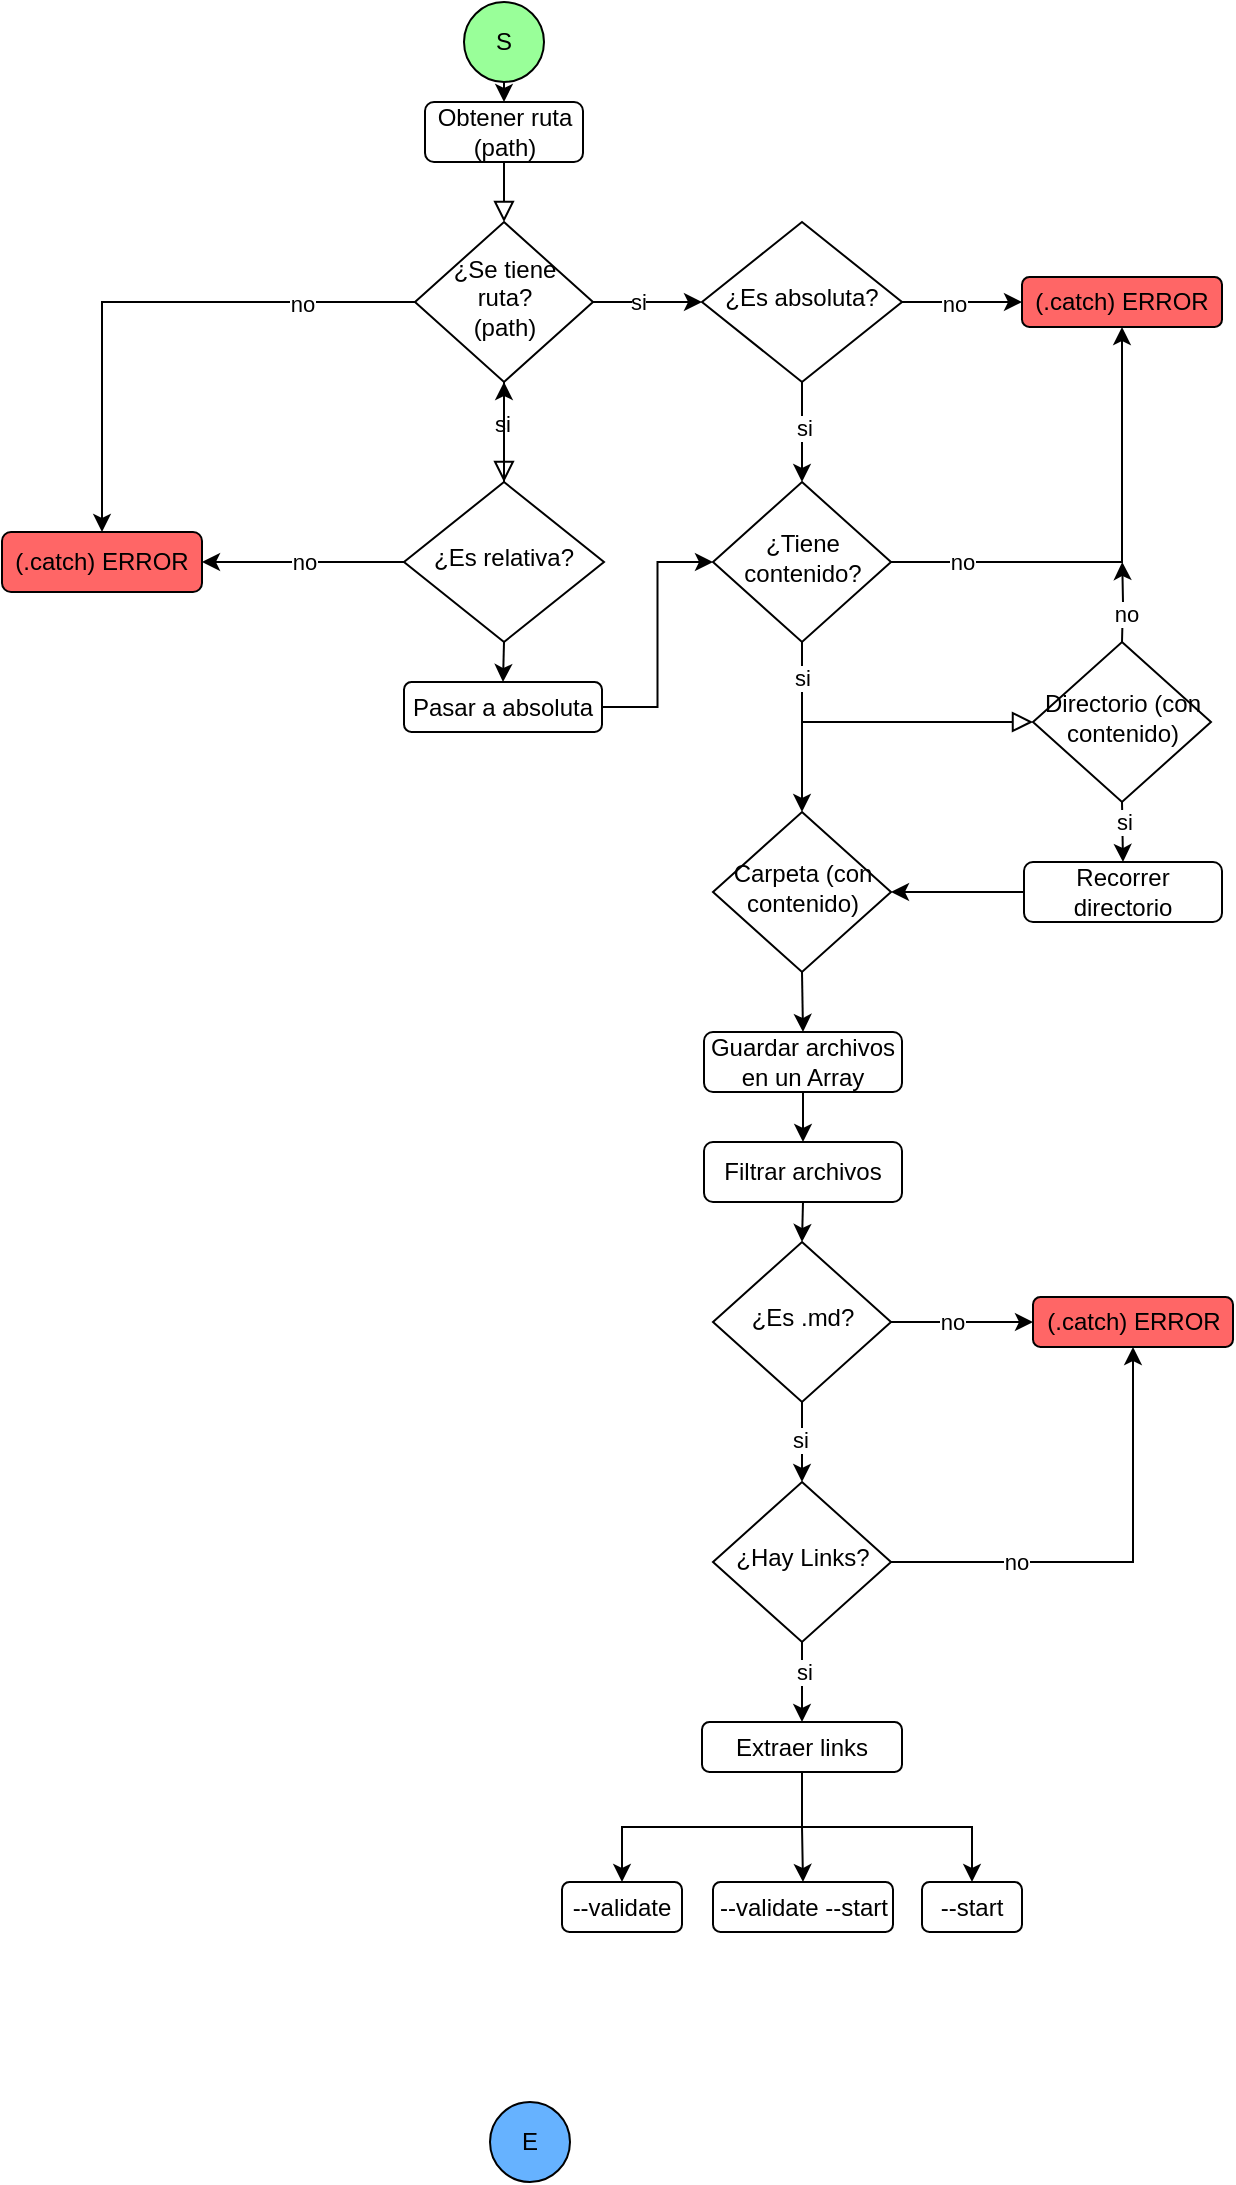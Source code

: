 <mxfile version="21.6.2" type="github">
  <diagram id="C5RBs43oDa-KdzZeNtuy" name="Page-1">
    <mxGraphModel dx="1973" dy="1093" grid="1" gridSize="10" guides="1" tooltips="1" connect="1" arrows="1" fold="1" page="1" pageScale="1" pageWidth="827" pageHeight="1169" math="0" shadow="0">
      <root>
        <mxCell id="WIyWlLk6GJQsqaUBKTNV-0" />
        <mxCell id="WIyWlLk6GJQsqaUBKTNV-1" parent="WIyWlLk6GJQsqaUBKTNV-0" />
        <mxCell id="WIyWlLk6GJQsqaUBKTNV-2" value="" style="rounded=0;html=1;jettySize=auto;orthogonalLoop=1;fontSize=11;endArrow=block;endFill=0;endSize=8;strokeWidth=1;shadow=0;labelBackgroundColor=none;edgeStyle=orthogonalEdgeStyle;" parent="WIyWlLk6GJQsqaUBKTNV-1" source="WIyWlLk6GJQsqaUBKTNV-3" target="WIyWlLk6GJQsqaUBKTNV-6" edge="1">
          <mxGeometry relative="1" as="geometry" />
        </mxCell>
        <mxCell id="WIyWlLk6GJQsqaUBKTNV-3" value="Obtener ruta&lt;br&gt;(path)" style="rounded=1;whiteSpace=wrap;html=1;fontSize=12;glass=0;strokeWidth=1;shadow=0;" parent="WIyWlLk6GJQsqaUBKTNV-1" vertex="1">
          <mxGeometry x="381.5" y="90" width="79" height="30" as="geometry" />
        </mxCell>
        <mxCell id="K4JYTw5yfTDGfKBI4vf8-60" style="edgeStyle=orthogonalEdgeStyle;rounded=0;orthogonalLoop=1;jettySize=auto;html=1;exitX=1;exitY=0.5;exitDx=0;exitDy=0;entryX=0;entryY=0.5;entryDx=0;entryDy=0;" edge="1" parent="WIyWlLk6GJQsqaUBKTNV-1" source="WIyWlLk6GJQsqaUBKTNV-6" target="WIyWlLk6GJQsqaUBKTNV-10">
          <mxGeometry relative="1" as="geometry" />
        </mxCell>
        <mxCell id="K4JYTw5yfTDGfKBI4vf8-61" value="si" style="edgeLabel;html=1;align=center;verticalAlign=middle;resizable=0;points=[];" vertex="1" connectable="0" parent="K4JYTw5yfTDGfKBI4vf8-60">
          <mxGeometry x="-0.19" relative="1" as="geometry">
            <mxPoint as="offset" />
          </mxGeometry>
        </mxCell>
        <mxCell id="K4JYTw5yfTDGfKBI4vf8-66" style="edgeStyle=orthogonalEdgeStyle;rounded=0;orthogonalLoop=1;jettySize=auto;html=1;exitX=0;exitY=0.5;exitDx=0;exitDy=0;entryX=0.5;entryY=0;entryDx=0;entryDy=0;" edge="1" parent="WIyWlLk6GJQsqaUBKTNV-1" source="WIyWlLk6GJQsqaUBKTNV-6" target="K4JYTw5yfTDGfKBI4vf8-57">
          <mxGeometry relative="1" as="geometry" />
        </mxCell>
        <mxCell id="K4JYTw5yfTDGfKBI4vf8-67" value="no" style="edgeLabel;html=1;align=center;verticalAlign=middle;resizable=0;points=[];" vertex="1" connectable="0" parent="K4JYTw5yfTDGfKBI4vf8-66">
          <mxGeometry x="-0.582" y="1" relative="1" as="geometry">
            <mxPoint as="offset" />
          </mxGeometry>
        </mxCell>
        <mxCell id="WIyWlLk6GJQsqaUBKTNV-6" value="¿Se tiene ruta?&lt;br&gt;(path)" style="rhombus;whiteSpace=wrap;html=1;shadow=0;fontFamily=Helvetica;fontSize=12;align=center;strokeWidth=1;spacing=6;spacingTop=-4;" parent="WIyWlLk6GJQsqaUBKTNV-1" vertex="1">
          <mxGeometry x="376.5" y="150" width="89" height="80" as="geometry" />
        </mxCell>
        <mxCell id="K4JYTw5yfTDGfKBI4vf8-62" style="edgeStyle=orthogonalEdgeStyle;rounded=0;orthogonalLoop=1;jettySize=auto;html=1;exitX=1;exitY=0.5;exitDx=0;exitDy=0;entryX=0;entryY=0.5;entryDx=0;entryDy=0;" edge="1" parent="WIyWlLk6GJQsqaUBKTNV-1" source="WIyWlLk6GJQsqaUBKTNV-10" target="K4JYTw5yfTDGfKBI4vf8-15">
          <mxGeometry relative="1" as="geometry" />
        </mxCell>
        <mxCell id="K4JYTw5yfTDGfKBI4vf8-63" value="no" style="edgeLabel;html=1;align=center;verticalAlign=middle;resizable=0;points=[];" vertex="1" connectable="0" parent="K4JYTw5yfTDGfKBI4vf8-62">
          <mxGeometry x="-0.152" y="-1" relative="1" as="geometry">
            <mxPoint as="offset" />
          </mxGeometry>
        </mxCell>
        <mxCell id="K4JYTw5yfTDGfKBI4vf8-64" style="edgeStyle=orthogonalEdgeStyle;rounded=0;orthogonalLoop=1;jettySize=auto;html=1;exitX=0.5;exitY=1;exitDx=0;exitDy=0;entryX=0.5;entryY=0;entryDx=0;entryDy=0;" edge="1" parent="WIyWlLk6GJQsqaUBKTNV-1" source="WIyWlLk6GJQsqaUBKTNV-10" target="K4JYTw5yfTDGfKBI4vf8-7">
          <mxGeometry relative="1" as="geometry" />
        </mxCell>
        <mxCell id="K4JYTw5yfTDGfKBI4vf8-65" value="si" style="edgeLabel;html=1;align=center;verticalAlign=middle;resizable=0;points=[];" vertex="1" connectable="0" parent="K4JYTw5yfTDGfKBI4vf8-64">
          <mxGeometry x="-0.074" y="1" relative="1" as="geometry">
            <mxPoint as="offset" />
          </mxGeometry>
        </mxCell>
        <mxCell id="WIyWlLk6GJQsqaUBKTNV-10" value="¿Es absoluta?" style="rhombus;whiteSpace=wrap;html=1;shadow=0;fontFamily=Helvetica;fontSize=12;align=center;strokeWidth=1;spacing=6;spacingTop=-4;" parent="WIyWlLk6GJQsqaUBKTNV-1" vertex="1">
          <mxGeometry x="520" y="150" width="100" height="80" as="geometry" />
        </mxCell>
        <mxCell id="K4JYTw5yfTDGfKBI4vf8-68" style="edgeStyle=orthogonalEdgeStyle;rounded=0;orthogonalLoop=1;jettySize=auto;html=1;exitX=0.5;exitY=1;exitDx=0;exitDy=0;entryX=0.5;entryY=0;entryDx=0;entryDy=0;" edge="1" parent="WIyWlLk6GJQsqaUBKTNV-1" source="K4JYTw5yfTDGfKBI4vf8-0" target="WIyWlLk6GJQsqaUBKTNV-3">
          <mxGeometry relative="1" as="geometry" />
        </mxCell>
        <mxCell id="K4JYTw5yfTDGfKBI4vf8-0" value="S" style="ellipse;whiteSpace=wrap;html=1;aspect=fixed;fillColor=#99FF99;" vertex="1" parent="WIyWlLk6GJQsqaUBKTNV-1">
          <mxGeometry x="401" y="40" width="40" height="40" as="geometry" />
        </mxCell>
        <mxCell id="K4JYTw5yfTDGfKBI4vf8-16" value="" style="edgeStyle=orthogonalEdgeStyle;rounded=0;orthogonalLoop=1;jettySize=auto;html=1;entryX=0.5;entryY=0;entryDx=0;entryDy=0;exitX=0.5;exitY=1;exitDx=0;exitDy=0;" edge="1" parent="WIyWlLk6GJQsqaUBKTNV-1" source="K4JYTw5yfTDGfKBI4vf8-11" target="K4JYTw5yfTDGfKBI4vf8-5">
          <mxGeometry relative="1" as="geometry" />
        </mxCell>
        <mxCell id="K4JYTw5yfTDGfKBI4vf8-17" style="edgeStyle=orthogonalEdgeStyle;rounded=0;orthogonalLoop=1;jettySize=auto;html=1;entryX=0;entryY=0.5;entryDx=0;entryDy=0;" edge="1" parent="WIyWlLk6GJQsqaUBKTNV-1" source="K4JYTw5yfTDGfKBI4vf8-5" target="K4JYTw5yfTDGfKBI4vf8-7">
          <mxGeometry relative="1" as="geometry" />
        </mxCell>
        <mxCell id="K4JYTw5yfTDGfKBI4vf8-5" value="Pasar a absoluta" style="rounded=1;whiteSpace=wrap;html=1;" vertex="1" parent="WIyWlLk6GJQsqaUBKTNV-1">
          <mxGeometry x="371" y="380" width="99" height="25" as="geometry" />
        </mxCell>
        <mxCell id="K4JYTw5yfTDGfKBI4vf8-24" style="edgeStyle=orthogonalEdgeStyle;rounded=0;orthogonalLoop=1;jettySize=auto;html=1;exitX=0.5;exitY=0;exitDx=0;exitDy=0;" edge="1" parent="WIyWlLk6GJQsqaUBKTNV-1">
          <mxGeometry relative="1" as="geometry">
            <mxPoint x="730.118" y="320" as="targetPoint" />
            <mxPoint x="730" y="360.0" as="sourcePoint" />
          </mxGeometry>
        </mxCell>
        <mxCell id="K4JYTw5yfTDGfKBI4vf8-25" value="no" style="edgeLabel;html=1;align=center;verticalAlign=middle;resizable=0;points=[];" vertex="1" connectable="0" parent="K4JYTw5yfTDGfKBI4vf8-24">
          <mxGeometry x="-0.307" y="-1" relative="1" as="geometry">
            <mxPoint as="offset" />
          </mxGeometry>
        </mxCell>
        <mxCell id="K4JYTw5yfTDGfKBI4vf8-18" style="edgeStyle=orthogonalEdgeStyle;rounded=0;orthogonalLoop=1;jettySize=auto;html=1;exitX=1;exitY=0.5;exitDx=0;exitDy=0;entryX=0.5;entryY=1;entryDx=0;entryDy=0;" edge="1" parent="WIyWlLk6GJQsqaUBKTNV-1" source="K4JYTw5yfTDGfKBI4vf8-7" target="K4JYTw5yfTDGfKBI4vf8-15">
          <mxGeometry relative="1" as="geometry" />
        </mxCell>
        <mxCell id="K4JYTw5yfTDGfKBI4vf8-19" value="no" style="edgeLabel;html=1;align=center;verticalAlign=middle;resizable=0;points=[];" vertex="1" connectable="0" parent="K4JYTw5yfTDGfKBI4vf8-18">
          <mxGeometry x="-0.39" y="1" relative="1" as="geometry">
            <mxPoint x="-36" y="1" as="offset" />
          </mxGeometry>
        </mxCell>
        <mxCell id="K4JYTw5yfTDGfKBI4vf8-29" style="edgeStyle=orthogonalEdgeStyle;rounded=0;orthogonalLoop=1;jettySize=auto;html=1;exitX=0.5;exitY=1;exitDx=0;exitDy=0;entryX=0.5;entryY=0;entryDx=0;entryDy=0;" edge="1" parent="WIyWlLk6GJQsqaUBKTNV-1" source="K4JYTw5yfTDGfKBI4vf8-7" target="K4JYTw5yfTDGfKBI4vf8-28">
          <mxGeometry relative="1" as="geometry" />
        </mxCell>
        <mxCell id="K4JYTw5yfTDGfKBI4vf8-7" value="¿Tiene contenido?" style="rhombus;whiteSpace=wrap;html=1;shadow=0;fontFamily=Helvetica;fontSize=12;align=center;strokeWidth=1;spacing=6;spacingTop=-4;" vertex="1" parent="WIyWlLk6GJQsqaUBKTNV-1">
          <mxGeometry x="525.5" y="280" width="89" height="80" as="geometry" />
        </mxCell>
        <mxCell id="K4JYTw5yfTDGfKBI4vf8-10" value="Yes" style="edgeStyle=orthogonalEdgeStyle;rounded=0;html=1;jettySize=auto;orthogonalLoop=1;fontSize=11;endArrow=block;endFill=0;endSize=8;strokeWidth=1;shadow=0;labelBackgroundColor=none;exitX=0.5;exitY=1;exitDx=0;exitDy=0;" edge="1" parent="WIyWlLk6GJQsqaUBKTNV-1" source="K4JYTw5yfTDGfKBI4vf8-11">
          <mxGeometry y="10" relative="1" as="geometry">
            <mxPoint as="offset" />
            <mxPoint x="431.03" y="240" as="sourcePoint" />
            <mxPoint x="421" y="310" as="targetPoint" />
            <Array as="points">
              <mxPoint x="421" y="300" />
            </Array>
          </mxGeometry>
        </mxCell>
        <mxCell id="K4JYTw5yfTDGfKBI4vf8-12" value="" style="edgeStyle=orthogonalEdgeStyle;rounded=0;html=1;jettySize=auto;orthogonalLoop=1;fontSize=11;endArrow=block;endFill=0;endSize=8;strokeWidth=1;shadow=0;labelBackgroundColor=none;exitX=0.5;exitY=1;exitDx=0;exitDy=0;" edge="1" parent="WIyWlLk6GJQsqaUBKTNV-1" source="WIyWlLk6GJQsqaUBKTNV-6" target="K4JYTw5yfTDGfKBI4vf8-11">
          <mxGeometry y="10" relative="1" as="geometry">
            <mxPoint as="offset" />
            <mxPoint x="421" y="230" as="sourcePoint" />
            <mxPoint x="421" y="310" as="targetPoint" />
            <Array as="points" />
          </mxGeometry>
        </mxCell>
        <mxCell id="K4JYTw5yfTDGfKBI4vf8-59" value="si" style="edgeLabel;html=1;align=center;verticalAlign=middle;resizable=0;points=[];" vertex="1" connectable="0" parent="K4JYTw5yfTDGfKBI4vf8-12">
          <mxGeometry x="-0.189" y="-1" relative="1" as="geometry">
            <mxPoint as="offset" />
          </mxGeometry>
        </mxCell>
        <mxCell id="K4JYTw5yfTDGfKBI4vf8-58" value="no" style="edgeStyle=orthogonalEdgeStyle;rounded=0;orthogonalLoop=1;jettySize=auto;html=1;exitX=0;exitY=0.5;exitDx=0;exitDy=0;entryX=1;entryY=0.5;entryDx=0;entryDy=0;" edge="1" parent="WIyWlLk6GJQsqaUBKTNV-1" source="K4JYTw5yfTDGfKBI4vf8-11" target="K4JYTw5yfTDGfKBI4vf8-57">
          <mxGeometry relative="1" as="geometry" />
        </mxCell>
        <mxCell id="K4JYTw5yfTDGfKBI4vf8-71" value="" style="edgeStyle=orthogonalEdgeStyle;rounded=0;orthogonalLoop=1;jettySize=auto;html=1;" edge="1" parent="WIyWlLk6GJQsqaUBKTNV-1" source="K4JYTw5yfTDGfKBI4vf8-11" target="WIyWlLk6GJQsqaUBKTNV-6">
          <mxGeometry relative="1" as="geometry" />
        </mxCell>
        <mxCell id="K4JYTw5yfTDGfKBI4vf8-11" value="¿Es relativa?" style="rhombus;whiteSpace=wrap;html=1;shadow=0;fontFamily=Helvetica;fontSize=12;align=center;strokeWidth=1;spacing=6;spacingTop=-4;" vertex="1" parent="WIyWlLk6GJQsqaUBKTNV-1">
          <mxGeometry x="371" y="280" width="100" height="80" as="geometry" />
        </mxCell>
        <mxCell id="K4JYTw5yfTDGfKBI4vf8-15" value="(.catch) ERROR" style="rounded=1;whiteSpace=wrap;html=1;fillColor=#FF6666;" vertex="1" parent="WIyWlLk6GJQsqaUBKTNV-1">
          <mxGeometry x="680" y="177.5" width="100" height="25" as="geometry" />
        </mxCell>
        <mxCell id="K4JYTw5yfTDGfKBI4vf8-22" value="" style="edgeStyle=orthogonalEdgeStyle;rounded=0;html=1;jettySize=auto;orthogonalLoop=1;fontSize=11;endArrow=block;endFill=0;endSize=8;strokeWidth=1;shadow=0;labelBackgroundColor=none;exitX=0.5;exitY=1;exitDx=0;exitDy=0;entryX=0;entryY=0.5;entryDx=0;entryDy=0;" edge="1" parent="WIyWlLk6GJQsqaUBKTNV-1" source="K4JYTw5yfTDGfKBI4vf8-7" target="K4JYTw5yfTDGfKBI4vf8-26">
          <mxGeometry x="-0.001" y="10" relative="1" as="geometry">
            <mxPoint as="offset" />
            <mxPoint x="580" y="240" as="sourcePoint" />
            <mxPoint x="680" y="380.0" as="targetPoint" />
            <Array as="points">
              <mxPoint x="570" y="400" />
            </Array>
          </mxGeometry>
        </mxCell>
        <mxCell id="K4JYTw5yfTDGfKBI4vf8-27" value="si" style="edgeLabel;html=1;align=center;verticalAlign=middle;resizable=0;points=[];" vertex="1" connectable="0" parent="K4JYTw5yfTDGfKBI4vf8-22">
          <mxGeometry x="-0.768" relative="1" as="geometry">
            <mxPoint as="offset" />
          </mxGeometry>
        </mxCell>
        <mxCell id="K4JYTw5yfTDGfKBI4vf8-31" value="si" style="edgeStyle=orthogonalEdgeStyle;rounded=0;orthogonalLoop=1;jettySize=auto;html=1;exitX=0.5;exitY=1;exitDx=0;exitDy=0;entryX=0.5;entryY=0;entryDx=0;entryDy=0;" edge="1" parent="WIyWlLk6GJQsqaUBKTNV-1" source="K4JYTw5yfTDGfKBI4vf8-26" target="K4JYTw5yfTDGfKBI4vf8-30">
          <mxGeometry x="-0.312" relative="1" as="geometry">
            <mxPoint as="offset" />
          </mxGeometry>
        </mxCell>
        <mxCell id="K4JYTw5yfTDGfKBI4vf8-26" value="Directorio (con contenido)" style="rhombus;whiteSpace=wrap;html=1;shadow=0;fontFamily=Helvetica;fontSize=12;align=center;strokeWidth=1;spacing=6;spacingTop=-4;" vertex="1" parent="WIyWlLk6GJQsqaUBKTNV-1">
          <mxGeometry x="685.5" y="360" width="89" height="80" as="geometry" />
        </mxCell>
        <mxCell id="K4JYTw5yfTDGfKBI4vf8-36" style="edgeStyle=orthogonalEdgeStyle;rounded=0;orthogonalLoop=1;jettySize=auto;html=1;exitX=0.5;exitY=1;exitDx=0;exitDy=0;entryX=0.5;entryY=0;entryDx=0;entryDy=0;" edge="1" parent="WIyWlLk6GJQsqaUBKTNV-1" source="K4JYTw5yfTDGfKBI4vf8-28" target="K4JYTw5yfTDGfKBI4vf8-34">
          <mxGeometry relative="1" as="geometry" />
        </mxCell>
        <mxCell id="K4JYTw5yfTDGfKBI4vf8-28" value="Carpeta (con contenido)" style="rhombus;whiteSpace=wrap;html=1;shadow=0;fontFamily=Helvetica;fontSize=12;align=center;strokeWidth=1;spacing=6;spacingTop=-4;" vertex="1" parent="WIyWlLk6GJQsqaUBKTNV-1">
          <mxGeometry x="525.5" y="445" width="89" height="80" as="geometry" />
        </mxCell>
        <mxCell id="K4JYTw5yfTDGfKBI4vf8-32" style="edgeStyle=orthogonalEdgeStyle;rounded=0;orthogonalLoop=1;jettySize=auto;html=1;exitX=0;exitY=0.5;exitDx=0;exitDy=0;entryX=1;entryY=0.5;entryDx=0;entryDy=0;" edge="1" parent="WIyWlLk6GJQsqaUBKTNV-1" source="K4JYTw5yfTDGfKBI4vf8-30" target="K4JYTw5yfTDGfKBI4vf8-28">
          <mxGeometry relative="1" as="geometry">
            <mxPoint x="620" y="485" as="targetPoint" />
          </mxGeometry>
        </mxCell>
        <mxCell id="K4JYTw5yfTDGfKBI4vf8-30" value="Recorrer directorio" style="rounded=1;whiteSpace=wrap;html=1;" vertex="1" parent="WIyWlLk6GJQsqaUBKTNV-1">
          <mxGeometry x="681" y="470" width="99" height="30" as="geometry" />
        </mxCell>
        <mxCell id="K4JYTw5yfTDGfKBI4vf8-37" style="edgeStyle=orthogonalEdgeStyle;rounded=0;orthogonalLoop=1;jettySize=auto;html=1;exitX=0.5;exitY=1;exitDx=0;exitDy=0;entryX=0.5;entryY=0;entryDx=0;entryDy=0;" edge="1" parent="WIyWlLk6GJQsqaUBKTNV-1" source="K4JYTw5yfTDGfKBI4vf8-34" target="K4JYTw5yfTDGfKBI4vf8-35">
          <mxGeometry relative="1" as="geometry" />
        </mxCell>
        <mxCell id="K4JYTw5yfTDGfKBI4vf8-34" value="Guardar archivos en un Array" style="rounded=1;whiteSpace=wrap;html=1;" vertex="1" parent="WIyWlLk6GJQsqaUBKTNV-1">
          <mxGeometry x="521" y="555" width="99" height="30" as="geometry" />
        </mxCell>
        <mxCell id="K4JYTw5yfTDGfKBI4vf8-41" style="edgeStyle=orthogonalEdgeStyle;rounded=0;orthogonalLoop=1;jettySize=auto;html=1;exitX=0.5;exitY=1;exitDx=0;exitDy=0;entryX=0.5;entryY=0;entryDx=0;entryDy=0;" edge="1" parent="WIyWlLk6GJQsqaUBKTNV-1" source="K4JYTw5yfTDGfKBI4vf8-35" target="K4JYTw5yfTDGfKBI4vf8-38">
          <mxGeometry relative="1" as="geometry" />
        </mxCell>
        <mxCell id="K4JYTw5yfTDGfKBI4vf8-35" value="Filtrar archivos" style="rounded=1;whiteSpace=wrap;html=1;" vertex="1" parent="WIyWlLk6GJQsqaUBKTNV-1">
          <mxGeometry x="521" y="610" width="99" height="30" as="geometry" />
        </mxCell>
        <mxCell id="K4JYTw5yfTDGfKBI4vf8-40" style="edgeStyle=orthogonalEdgeStyle;rounded=0;orthogonalLoop=1;jettySize=auto;html=1;exitX=1;exitY=0.5;exitDx=0;exitDy=0;entryX=0;entryY=0.5;entryDx=0;entryDy=0;" edge="1" parent="WIyWlLk6GJQsqaUBKTNV-1" source="K4JYTw5yfTDGfKBI4vf8-38" target="K4JYTw5yfTDGfKBI4vf8-39">
          <mxGeometry relative="1" as="geometry" />
        </mxCell>
        <mxCell id="K4JYTw5yfTDGfKBI4vf8-46" value="no" style="edgeLabel;html=1;align=center;verticalAlign=middle;resizable=0;points=[];" vertex="1" connectable="0" parent="K4JYTw5yfTDGfKBI4vf8-40">
          <mxGeometry x="-0.157" relative="1" as="geometry">
            <mxPoint as="offset" />
          </mxGeometry>
        </mxCell>
        <mxCell id="K4JYTw5yfTDGfKBI4vf8-43" style="edgeStyle=orthogonalEdgeStyle;rounded=0;orthogonalLoop=1;jettySize=auto;html=1;exitX=0.5;exitY=1;exitDx=0;exitDy=0;entryX=0.5;entryY=0;entryDx=0;entryDy=0;" edge="1" parent="WIyWlLk6GJQsqaUBKTNV-1" source="K4JYTw5yfTDGfKBI4vf8-38" target="K4JYTw5yfTDGfKBI4vf8-42">
          <mxGeometry relative="1" as="geometry" />
        </mxCell>
        <mxCell id="K4JYTw5yfTDGfKBI4vf8-47" value="si" style="edgeLabel;html=1;align=center;verticalAlign=middle;resizable=0;points=[];" vertex="1" connectable="0" parent="K4JYTw5yfTDGfKBI4vf8-43">
          <mxGeometry x="-0.064" y="-1" relative="1" as="geometry">
            <mxPoint as="offset" />
          </mxGeometry>
        </mxCell>
        <mxCell id="K4JYTw5yfTDGfKBI4vf8-38" value="¿Es .md?" style="rhombus;whiteSpace=wrap;html=1;shadow=0;fontFamily=Helvetica;fontSize=12;align=center;strokeWidth=1;spacing=6;spacingTop=-4;" vertex="1" parent="WIyWlLk6GJQsqaUBKTNV-1">
          <mxGeometry x="525.5" y="660" width="89" height="80" as="geometry" />
        </mxCell>
        <mxCell id="K4JYTw5yfTDGfKBI4vf8-39" value="(.catch) ERROR" style="rounded=1;whiteSpace=wrap;html=1;fillColor=#FF6666;" vertex="1" parent="WIyWlLk6GJQsqaUBKTNV-1">
          <mxGeometry x="685.5" y="687.5" width="100" height="25" as="geometry" />
        </mxCell>
        <mxCell id="K4JYTw5yfTDGfKBI4vf8-44" style="edgeStyle=orthogonalEdgeStyle;rounded=0;orthogonalLoop=1;jettySize=auto;html=1;exitX=1;exitY=0.5;exitDx=0;exitDy=0;entryX=0.5;entryY=1;entryDx=0;entryDy=0;" edge="1" parent="WIyWlLk6GJQsqaUBKTNV-1" source="K4JYTw5yfTDGfKBI4vf8-42" target="K4JYTw5yfTDGfKBI4vf8-39">
          <mxGeometry relative="1" as="geometry" />
        </mxCell>
        <mxCell id="K4JYTw5yfTDGfKBI4vf8-45" value="no" style="edgeLabel;html=1;align=center;verticalAlign=middle;resizable=0;points=[];" vertex="1" connectable="0" parent="K4JYTw5yfTDGfKBI4vf8-44">
          <mxGeometry x="-0.453" relative="1" as="geometry">
            <mxPoint as="offset" />
          </mxGeometry>
        </mxCell>
        <mxCell id="K4JYTw5yfTDGfKBI4vf8-49" style="edgeStyle=orthogonalEdgeStyle;rounded=0;orthogonalLoop=1;jettySize=auto;html=1;exitX=0.5;exitY=1;exitDx=0;exitDy=0;entryX=0.5;entryY=0;entryDx=0;entryDy=0;" edge="1" parent="WIyWlLk6GJQsqaUBKTNV-1" source="K4JYTw5yfTDGfKBI4vf8-42" target="K4JYTw5yfTDGfKBI4vf8-48">
          <mxGeometry relative="1" as="geometry" />
        </mxCell>
        <mxCell id="K4JYTw5yfTDGfKBI4vf8-50" value="si" style="edgeLabel;html=1;align=center;verticalAlign=middle;resizable=0;points=[];" vertex="1" connectable="0" parent="K4JYTw5yfTDGfKBI4vf8-49">
          <mxGeometry x="-0.257" y="1" relative="1" as="geometry">
            <mxPoint as="offset" />
          </mxGeometry>
        </mxCell>
        <mxCell id="K4JYTw5yfTDGfKBI4vf8-42" value="¿Hay Links?" style="rhombus;whiteSpace=wrap;html=1;shadow=0;fontFamily=Helvetica;fontSize=12;align=center;strokeWidth=1;spacing=6;spacingTop=-4;" vertex="1" parent="WIyWlLk6GJQsqaUBKTNV-1">
          <mxGeometry x="525.5" y="780" width="89" height="80" as="geometry" />
        </mxCell>
        <mxCell id="K4JYTw5yfTDGfKBI4vf8-54" style="edgeStyle=orthogonalEdgeStyle;rounded=0;orthogonalLoop=1;jettySize=auto;html=1;exitX=0.5;exitY=1;exitDx=0;exitDy=0;entryX=0.5;entryY=0;entryDx=0;entryDy=0;" edge="1" parent="WIyWlLk6GJQsqaUBKTNV-1" source="K4JYTw5yfTDGfKBI4vf8-48" target="K4JYTw5yfTDGfKBI4vf8-51">
          <mxGeometry relative="1" as="geometry" />
        </mxCell>
        <mxCell id="K4JYTw5yfTDGfKBI4vf8-55" style="edgeStyle=orthogonalEdgeStyle;rounded=0;orthogonalLoop=1;jettySize=auto;html=1;exitX=0.5;exitY=1;exitDx=0;exitDy=0;entryX=0.5;entryY=0;entryDx=0;entryDy=0;" edge="1" parent="WIyWlLk6GJQsqaUBKTNV-1" source="K4JYTw5yfTDGfKBI4vf8-48" target="K4JYTw5yfTDGfKBI4vf8-52">
          <mxGeometry relative="1" as="geometry" />
        </mxCell>
        <mxCell id="K4JYTw5yfTDGfKBI4vf8-56" style="edgeStyle=orthogonalEdgeStyle;rounded=0;orthogonalLoop=1;jettySize=auto;html=1;exitX=0.5;exitY=1;exitDx=0;exitDy=0;entryX=0.5;entryY=0;entryDx=0;entryDy=0;" edge="1" parent="WIyWlLk6GJQsqaUBKTNV-1" source="K4JYTw5yfTDGfKBI4vf8-48" target="K4JYTw5yfTDGfKBI4vf8-53">
          <mxGeometry relative="1" as="geometry" />
        </mxCell>
        <mxCell id="K4JYTw5yfTDGfKBI4vf8-48" value="Extraer links" style="rounded=1;whiteSpace=wrap;html=1;" vertex="1" parent="WIyWlLk6GJQsqaUBKTNV-1">
          <mxGeometry x="520" y="900" width="100" height="25" as="geometry" />
        </mxCell>
        <mxCell id="K4JYTw5yfTDGfKBI4vf8-51" value="--validate" style="rounded=1;whiteSpace=wrap;html=1;" vertex="1" parent="WIyWlLk6GJQsqaUBKTNV-1">
          <mxGeometry x="450" y="980" width="60" height="25" as="geometry" />
        </mxCell>
        <mxCell id="K4JYTw5yfTDGfKBI4vf8-52" value="--validate --start" style="rounded=1;whiteSpace=wrap;html=1;" vertex="1" parent="WIyWlLk6GJQsqaUBKTNV-1">
          <mxGeometry x="525.5" y="980" width="90" height="25" as="geometry" />
        </mxCell>
        <mxCell id="K4JYTw5yfTDGfKBI4vf8-53" value="--start" style="rounded=1;whiteSpace=wrap;html=1;" vertex="1" parent="WIyWlLk6GJQsqaUBKTNV-1">
          <mxGeometry x="630" y="980" width="50" height="25" as="geometry" />
        </mxCell>
        <mxCell id="K4JYTw5yfTDGfKBI4vf8-57" value="(.catch) ERROR" style="rounded=1;whiteSpace=wrap;html=1;fillColor=#FF6666;" vertex="1" parent="WIyWlLk6GJQsqaUBKTNV-1">
          <mxGeometry x="170" y="305" width="100" height="30" as="geometry" />
        </mxCell>
        <mxCell id="K4JYTw5yfTDGfKBI4vf8-70" value="E" style="ellipse;whiteSpace=wrap;html=1;aspect=fixed;fillColor=#66B2FF;" vertex="1" parent="WIyWlLk6GJQsqaUBKTNV-1">
          <mxGeometry x="414" y="1090" width="40" height="40" as="geometry" />
        </mxCell>
      </root>
    </mxGraphModel>
  </diagram>
</mxfile>

